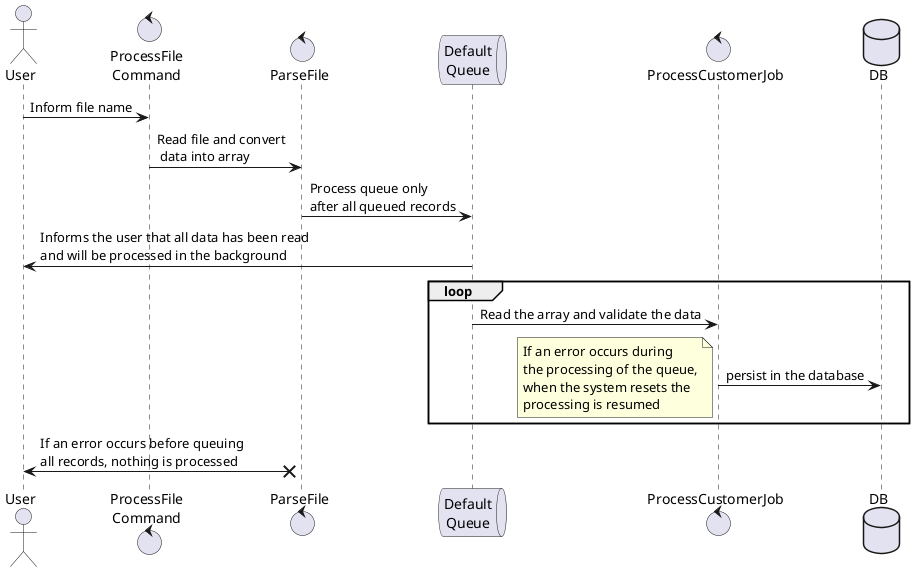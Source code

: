 @startuml
'https://plantuml.com/sequence-diagram

actor User
control "ProcessFile\nCommand" as ProcessFile
control ParseFile
queue "Default\nQueue" as DefaultQueue
control ProcessCustomerJob
database DB

User -> ProcessFile: Inform file name
ProcessFile -> ParseFile: Read file and convert\n data into array
ParseFile -> DefaultQueue: Process queue only\nafter all queued records
DefaultQueue -> User: Informs the user that all data has been read\nand will be processed in the background
    loop
        DefaultQueue -> ProcessCustomerJob: Read the array and validate the data
        ProcessCustomerJob -> DB:persist in the database
        note left
            If an error occurs during
            the processing of the queue,
            when the system resets the
            processing is resumed
        end note
    end
ParseFile X-> User: If an error occurs before queuing\nall records, nothing is processed

@enduml

